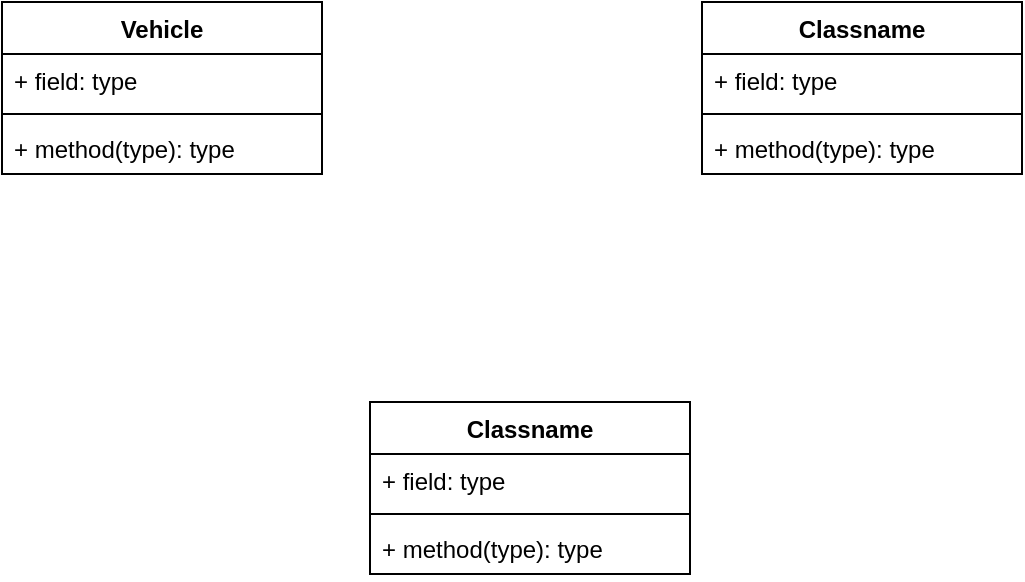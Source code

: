 <mxfile version="24.7.17">
  <diagram name="Halaman-1" id="PrZsTh0bc_leXeojAkqV">
    <mxGraphModel dx="1290" dy="603" grid="1" gridSize="10" guides="1" tooltips="1" connect="1" arrows="1" fold="1" page="1" pageScale="1" pageWidth="827" pageHeight="1169" math="0" shadow="0">
      <root>
        <mxCell id="0" />
        <mxCell id="1" parent="0" />
        <mxCell id="GHBbcYg3K5a2FVQzEjTx-1" value="Vehicle" style="swimlane;fontStyle=1;align=center;verticalAlign=top;childLayout=stackLayout;horizontal=1;startSize=26;horizontalStack=0;resizeParent=1;resizeParentMax=0;resizeLast=0;collapsible=1;marginBottom=0;whiteSpace=wrap;html=1;" vertex="1" parent="1">
          <mxGeometry x="150" y="100" width="160" height="86" as="geometry" />
        </mxCell>
        <mxCell id="GHBbcYg3K5a2FVQzEjTx-2" value="+ field: type" style="text;strokeColor=none;fillColor=none;align=left;verticalAlign=top;spacingLeft=4;spacingRight=4;overflow=hidden;rotatable=0;points=[[0,0.5],[1,0.5]];portConstraint=eastwest;whiteSpace=wrap;html=1;" vertex="1" parent="GHBbcYg3K5a2FVQzEjTx-1">
          <mxGeometry y="26" width="160" height="26" as="geometry" />
        </mxCell>
        <mxCell id="GHBbcYg3K5a2FVQzEjTx-3" value="" style="line;strokeWidth=1;fillColor=none;align=left;verticalAlign=middle;spacingTop=-1;spacingLeft=3;spacingRight=3;rotatable=0;labelPosition=right;points=[];portConstraint=eastwest;strokeColor=inherit;" vertex="1" parent="GHBbcYg3K5a2FVQzEjTx-1">
          <mxGeometry y="52" width="160" height="8" as="geometry" />
        </mxCell>
        <mxCell id="GHBbcYg3K5a2FVQzEjTx-4" value="+ method(type): type" style="text;strokeColor=none;fillColor=none;align=left;verticalAlign=top;spacingLeft=4;spacingRight=4;overflow=hidden;rotatable=0;points=[[0,0.5],[1,0.5]];portConstraint=eastwest;whiteSpace=wrap;html=1;" vertex="1" parent="GHBbcYg3K5a2FVQzEjTx-1">
          <mxGeometry y="60" width="160" height="26" as="geometry" />
        </mxCell>
        <mxCell id="GHBbcYg3K5a2FVQzEjTx-5" value="Classname" style="swimlane;fontStyle=1;align=center;verticalAlign=top;childLayout=stackLayout;horizontal=1;startSize=26;horizontalStack=0;resizeParent=1;resizeParentMax=0;resizeLast=0;collapsible=1;marginBottom=0;whiteSpace=wrap;html=1;" vertex="1" parent="1">
          <mxGeometry x="500" y="100" width="160" height="86" as="geometry" />
        </mxCell>
        <mxCell id="GHBbcYg3K5a2FVQzEjTx-6" value="+ field: type" style="text;strokeColor=none;fillColor=none;align=left;verticalAlign=top;spacingLeft=4;spacingRight=4;overflow=hidden;rotatable=0;points=[[0,0.5],[1,0.5]];portConstraint=eastwest;whiteSpace=wrap;html=1;" vertex="1" parent="GHBbcYg3K5a2FVQzEjTx-5">
          <mxGeometry y="26" width="160" height="26" as="geometry" />
        </mxCell>
        <mxCell id="GHBbcYg3K5a2FVQzEjTx-7" value="" style="line;strokeWidth=1;fillColor=none;align=left;verticalAlign=middle;spacingTop=-1;spacingLeft=3;spacingRight=3;rotatable=0;labelPosition=right;points=[];portConstraint=eastwest;strokeColor=inherit;" vertex="1" parent="GHBbcYg3K5a2FVQzEjTx-5">
          <mxGeometry y="52" width="160" height="8" as="geometry" />
        </mxCell>
        <mxCell id="GHBbcYg3K5a2FVQzEjTx-8" value="+ method(type): type" style="text;strokeColor=none;fillColor=none;align=left;verticalAlign=top;spacingLeft=4;spacingRight=4;overflow=hidden;rotatable=0;points=[[0,0.5],[1,0.5]];portConstraint=eastwest;whiteSpace=wrap;html=1;" vertex="1" parent="GHBbcYg3K5a2FVQzEjTx-5">
          <mxGeometry y="60" width="160" height="26" as="geometry" />
        </mxCell>
        <mxCell id="GHBbcYg3K5a2FVQzEjTx-9" value="Classname" style="swimlane;fontStyle=1;align=center;verticalAlign=top;childLayout=stackLayout;horizontal=1;startSize=26;horizontalStack=0;resizeParent=1;resizeParentMax=0;resizeLast=0;collapsible=1;marginBottom=0;whiteSpace=wrap;html=1;" vertex="1" parent="1">
          <mxGeometry x="334" y="300" width="160" height="86" as="geometry" />
        </mxCell>
        <mxCell id="GHBbcYg3K5a2FVQzEjTx-10" value="+ field: type" style="text;strokeColor=none;fillColor=none;align=left;verticalAlign=top;spacingLeft=4;spacingRight=4;overflow=hidden;rotatable=0;points=[[0,0.5],[1,0.5]];portConstraint=eastwest;whiteSpace=wrap;html=1;" vertex="1" parent="GHBbcYg3K5a2FVQzEjTx-9">
          <mxGeometry y="26" width="160" height="26" as="geometry" />
        </mxCell>
        <mxCell id="GHBbcYg3K5a2FVQzEjTx-11" value="" style="line;strokeWidth=1;fillColor=none;align=left;verticalAlign=middle;spacingTop=-1;spacingLeft=3;spacingRight=3;rotatable=0;labelPosition=right;points=[];portConstraint=eastwest;strokeColor=inherit;" vertex="1" parent="GHBbcYg3K5a2FVQzEjTx-9">
          <mxGeometry y="52" width="160" height="8" as="geometry" />
        </mxCell>
        <mxCell id="GHBbcYg3K5a2FVQzEjTx-12" value="+ method(type): type" style="text;strokeColor=none;fillColor=none;align=left;verticalAlign=top;spacingLeft=4;spacingRight=4;overflow=hidden;rotatable=0;points=[[0,0.5],[1,0.5]];portConstraint=eastwest;whiteSpace=wrap;html=1;" vertex="1" parent="GHBbcYg3K5a2FVQzEjTx-9">
          <mxGeometry y="60" width="160" height="26" as="geometry" />
        </mxCell>
      </root>
    </mxGraphModel>
  </diagram>
</mxfile>
